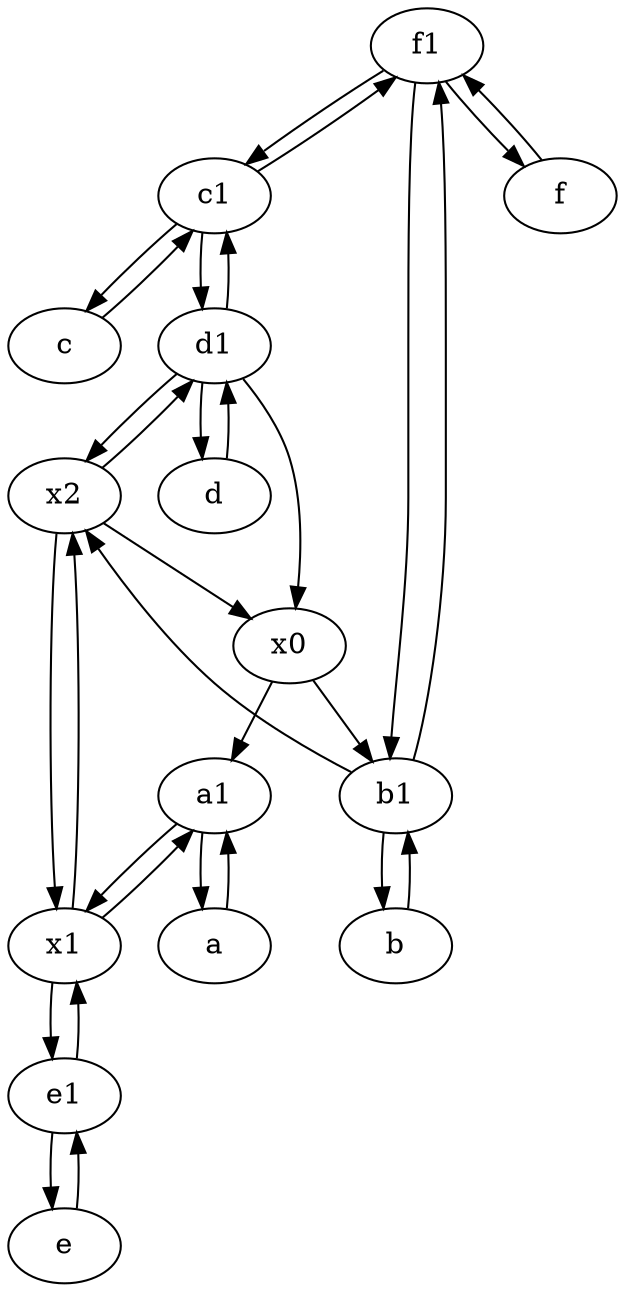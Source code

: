 digraph  {
	f1;
	c1 [pos="30,15!"];
	a1 [pos="40,15!"];
	b [pos="50,20!"];
	e [pos="30,50!"];
	x2;
	x0;
	f [pos="15,45!"];
	d [pos="20,30!"];
	a [pos="40,10!"];
	e1 [pos="25,45!"];
	x1;
	d1 [pos="25,30!"];
	b1 [pos="45,20!"];
	c [pos="20,10!"];
	c -> c1;
	f1 -> b1;
	x1 -> a1;
	f -> f1;
	a -> a1;
	d -> d1;
	x1 -> x2;
	d1 -> c1;
	c1 -> f1;
	f1 -> c1;
	b1 -> f1;
	b1 -> x2;
	f1 -> f;
	c1 -> c;
	d1 -> x2;
	a1 -> a;
	d1 -> x0;
	a1 -> x1;
	x0 -> a1;
	b1 -> b;
	x1 -> e1;
	x2 -> d1;
	x0 -> b1;
	e1 -> x1;
	c1 -> d1;
	b -> b1;
	x2 -> x0;
	e1 -> e;
	e -> e1;
	d1 -> d;
	x2 -> x1;

	}